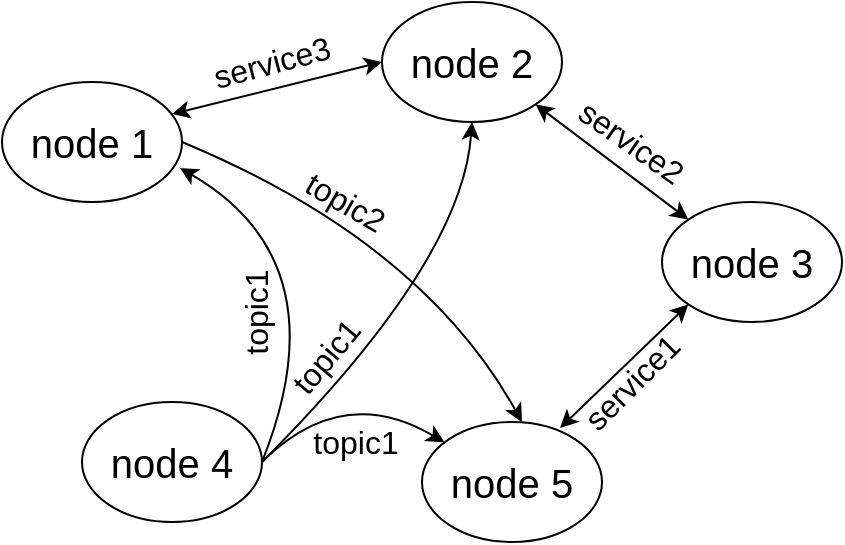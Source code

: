 <mxfile version="15.0.1" type="device"><diagram id="ewqNfS6_Zh4riRVSRE2q" name="Page-1"><mxGraphModel dx="782" dy="460" grid="1" gridSize="10" guides="1" tooltips="1" connect="1" arrows="1" fold="1" page="1" pageScale="1" pageWidth="850" pageHeight="1100" math="0" shadow="0"><root><mxCell id="0"/><mxCell id="1" parent="0"/><mxCell id="6lkoj_tkuzwoVT8DazMR-1" value="node 1" style="ellipse;whiteSpace=wrap;html=1;fontSize=20;" vertex="1" parent="1"><mxGeometry x="170" y="60" width="90" height="60" as="geometry"/></mxCell><mxCell id="6lkoj_tkuzwoVT8DazMR-3" value="node 2" style="ellipse;whiteSpace=wrap;html=1;fontSize=20;" vertex="1" parent="1"><mxGeometry x="360" y="20" width="90" height="60" as="geometry"/></mxCell><mxCell id="6lkoj_tkuzwoVT8DazMR-4" value="node 3" style="ellipse;whiteSpace=wrap;html=1;fontSize=20;" vertex="1" parent="1"><mxGeometry x="500" y="120" width="90" height="60" as="geometry"/></mxCell><mxCell id="6lkoj_tkuzwoVT8DazMR-5" value="node 4" style="ellipse;whiteSpace=wrap;html=1;fontSize=20;" vertex="1" parent="1"><mxGeometry x="210" y="220" width="90" height="60" as="geometry"/></mxCell><mxCell id="6lkoj_tkuzwoVT8DazMR-6" value="node 5" style="ellipse;whiteSpace=wrap;html=1;fontSize=20;" vertex="1" parent="1"><mxGeometry x="380" y="230" width="90" height="60" as="geometry"/></mxCell><mxCell id="6lkoj_tkuzwoVT8DazMR-7" value="" style="curved=1;endArrow=classic;html=1;fontSize=20;exitX=1;exitY=0.5;exitDx=0;exitDy=0;" edge="1" parent="1" source="6lkoj_tkuzwoVT8DazMR-5" target="6lkoj_tkuzwoVT8DazMR-6"><mxGeometry width="50" height="50" relative="1" as="geometry"><mxPoint x="380" y="270" as="sourcePoint"/><mxPoint x="430" y="220" as="targetPoint"/><Array as="points"><mxPoint x="340" y="210"/></Array></mxGeometry></mxCell><mxCell id="6lkoj_tkuzwoVT8DazMR-9" value="" style="curved=1;endArrow=classic;html=1;fontSize=20;exitX=1;exitY=0.5;exitDx=0;exitDy=0;entryX=0.5;entryY=1;entryDx=0;entryDy=0;" edge="1" parent="1" source="6lkoj_tkuzwoVT8DazMR-5" target="6lkoj_tkuzwoVT8DazMR-3"><mxGeometry width="50" height="50" relative="1" as="geometry"><mxPoint x="320" y="180" as="sourcePoint"/><mxPoint x="450" y="150" as="targetPoint"/><Array as="points"><mxPoint x="400" y="150"/></Array></mxGeometry></mxCell><mxCell id="6lkoj_tkuzwoVT8DazMR-10" value="" style="curved=1;endArrow=classic;html=1;fontSize=20;entryX=0.989;entryY=0.717;entryDx=0;entryDy=0;entryPerimeter=0;" edge="1" parent="1" target="6lkoj_tkuzwoVT8DazMR-1"><mxGeometry width="50" height="50" relative="1" as="geometry"><mxPoint x="300" y="250" as="sourcePoint"/><mxPoint x="250" y="100" as="targetPoint"/><Array as="points"><mxPoint x="340" y="150"/></Array></mxGeometry></mxCell><mxCell id="6lkoj_tkuzwoVT8DazMR-11" value="" style="endArrow=classic;startArrow=classic;html=1;fontSize=20;entryX=0;entryY=1;entryDx=0;entryDy=0;exitX=0.767;exitY=0.05;exitDx=0;exitDy=0;exitPerimeter=0;" edge="1" parent="1" source="6lkoj_tkuzwoVT8DazMR-6" target="6lkoj_tkuzwoVT8DazMR-4"><mxGeometry width="50" height="50" relative="1" as="geometry"><mxPoint x="380" y="270" as="sourcePoint"/><mxPoint x="430" y="220" as="targetPoint"/></mxGeometry></mxCell><mxCell id="6lkoj_tkuzwoVT8DazMR-12" value="" style="endArrow=classic;startArrow=classic;html=1;fontSize=20;entryX=1;entryY=1;entryDx=0;entryDy=0;exitX=0;exitY=0;exitDx=0;exitDy=0;" edge="1" parent="1" source="6lkoj_tkuzwoVT8DazMR-4" target="6lkoj_tkuzwoVT8DazMR-3"><mxGeometry width="50" height="50" relative="1" as="geometry"><mxPoint x="380" y="270" as="sourcePoint"/><mxPoint x="430" y="220" as="targetPoint"/></mxGeometry></mxCell><mxCell id="6lkoj_tkuzwoVT8DazMR-13" value="" style="endArrow=classic;startArrow=classic;html=1;fontSize=20;exitX=0.944;exitY=0.267;exitDx=0;exitDy=0;exitPerimeter=0;entryX=0;entryY=0.5;entryDx=0;entryDy=0;" edge="1" parent="1" source="6lkoj_tkuzwoVT8DazMR-1" target="6lkoj_tkuzwoVT8DazMR-3"><mxGeometry width="50" height="50" relative="1" as="geometry"><mxPoint x="380" y="270" as="sourcePoint"/><mxPoint x="430" y="220" as="targetPoint"/></mxGeometry></mxCell><mxCell id="6lkoj_tkuzwoVT8DazMR-14" value="" style="curved=1;endArrow=classic;html=1;fontSize=20;exitX=1;exitY=0.5;exitDx=0;exitDy=0;" edge="1" parent="1" source="6lkoj_tkuzwoVT8DazMR-1"><mxGeometry width="50" height="50" relative="1" as="geometry"><mxPoint x="380" y="270" as="sourcePoint"/><mxPoint x="430" y="230" as="targetPoint"/><Array as="points"><mxPoint x="380" y="140"/></Array></mxGeometry></mxCell><mxCell id="6lkoj_tkuzwoVT8DazMR-15" value="topic1" style="text;html=1;strokeColor=none;fillColor=none;align=center;verticalAlign=middle;whiteSpace=wrap;rounded=0;fontSize=16;rotation=270;" vertex="1" parent="1"><mxGeometry x="272" y="165" width="50" height="20" as="geometry"/></mxCell><mxCell id="6lkoj_tkuzwoVT8DazMR-16" value="topic2" style="text;html=1;strokeColor=none;fillColor=none;align=center;verticalAlign=middle;whiteSpace=wrap;rounded=0;fontSize=16;rotation=30;" vertex="1" parent="1"><mxGeometry x="322" y="110" width="40" height="20" as="geometry"/></mxCell><mxCell id="6lkoj_tkuzwoVT8DazMR-17" value="topic1" style="text;html=1;strokeColor=none;fillColor=none;align=center;verticalAlign=middle;whiteSpace=wrap;rounded=0;fontSize=16;rotation=310;" vertex="1" parent="1"><mxGeometry x="307" y="187" width="50" height="20" as="geometry"/></mxCell><mxCell id="6lkoj_tkuzwoVT8DazMR-18" value="topic1" style="text;html=1;strokeColor=none;fillColor=none;align=center;verticalAlign=middle;whiteSpace=wrap;rounded=0;fontSize=16;rotation=0;" vertex="1" parent="1"><mxGeometry x="322" y="230" width="50" height="20" as="geometry"/></mxCell><mxCell id="6lkoj_tkuzwoVT8DazMR-19" value="&lt;div style=&quot;font-size: 16px;&quot;&gt;service1&lt;/div&gt;" style="text;html=1;strokeColor=none;fillColor=none;align=center;verticalAlign=middle;whiteSpace=wrap;rounded=0;fontSize=16;rotation=315;" vertex="1" parent="1"><mxGeometry x="460" y="200" width="50" height="20" as="geometry"/></mxCell><mxCell id="6lkoj_tkuzwoVT8DazMR-20" value="&lt;div style=&quot;font-size: 16px&quot;&gt;service2&lt;/div&gt;" style="text;html=1;strokeColor=none;fillColor=none;align=center;verticalAlign=middle;whiteSpace=wrap;rounded=0;fontSize=16;rotation=35;" vertex="1" parent="1"><mxGeometry x="460" y="80" width="50" height="20" as="geometry"/></mxCell><mxCell id="6lkoj_tkuzwoVT8DazMR-21" value="&lt;div style=&quot;font-size: 16px&quot;&gt;service3&lt;/div&gt;" style="text;html=1;strokeColor=none;fillColor=none;align=center;verticalAlign=middle;whiteSpace=wrap;rounded=0;fontSize=16;rotation=345;" vertex="1" parent="1"><mxGeometry x="280" y="40" width="50" height="20" as="geometry"/></mxCell></root></mxGraphModel></diagram></mxfile>